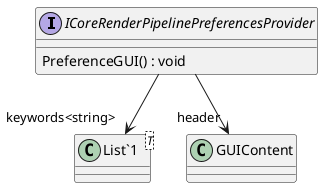 @startuml
interface ICoreRenderPipelinePreferencesProvider {
    PreferenceGUI() : void
}
class "List`1"<T> {
}
ICoreRenderPipelinePreferencesProvider --> "keywords<string>" "List`1"
ICoreRenderPipelinePreferencesProvider --> "header" GUIContent
@enduml
